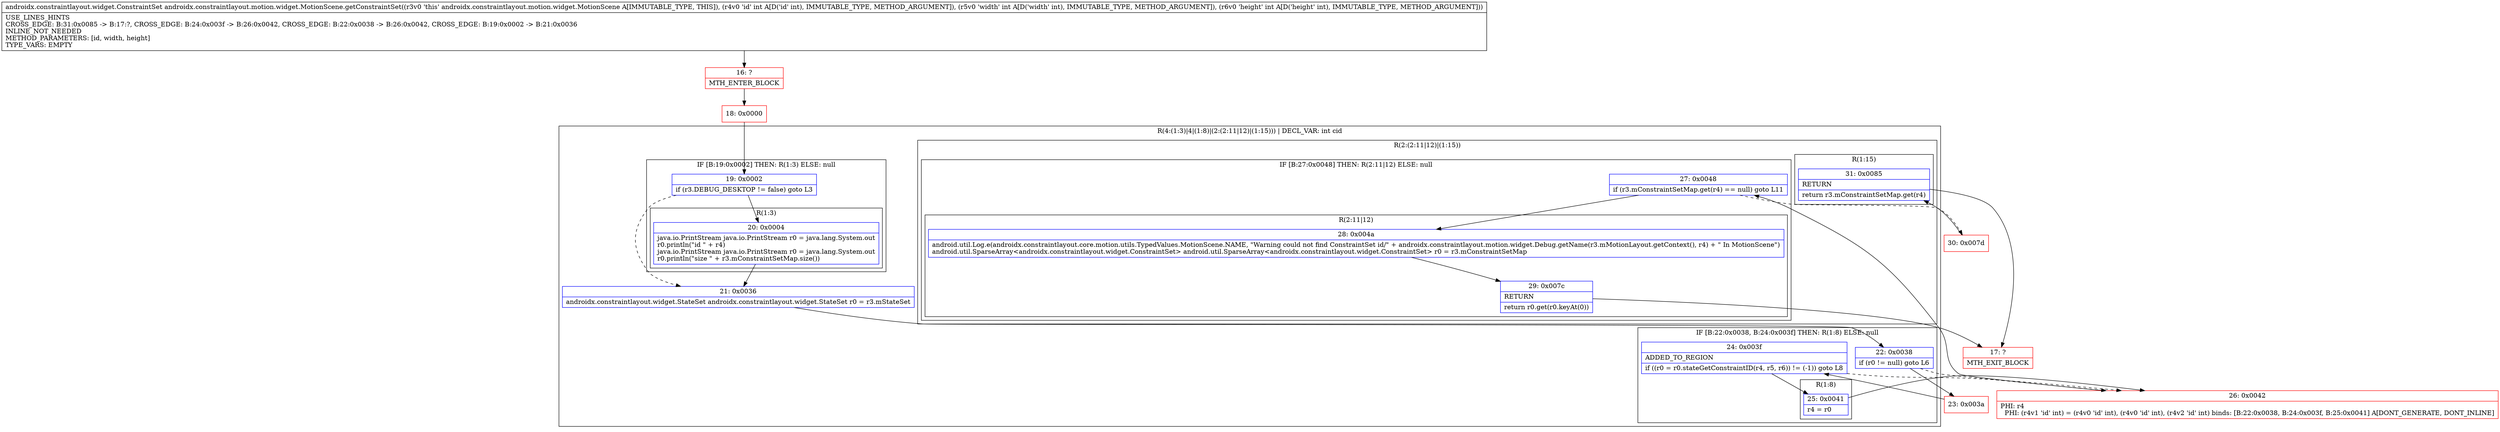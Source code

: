 digraph "CFG forandroidx.constraintlayout.motion.widget.MotionScene.getConstraintSet(III)Landroidx\/constraintlayout\/widget\/ConstraintSet;" {
subgraph cluster_Region_1751557764 {
label = "R(4:(1:3)|4|(1:8)|(2:(2:11|12)|(1:15))) | DECL_VAR: int cid\l";
node [shape=record,color=blue];
subgraph cluster_IfRegion_657792548 {
label = "IF [B:19:0x0002] THEN: R(1:3) ELSE: null";
node [shape=record,color=blue];
Node_19 [shape=record,label="{19\:\ 0x0002|if (r3.DEBUG_DESKTOP != false) goto L3\l}"];
subgraph cluster_Region_1320807024 {
label = "R(1:3)";
node [shape=record,color=blue];
Node_20 [shape=record,label="{20\:\ 0x0004|java.io.PrintStream java.io.PrintStream r0 = java.lang.System.out\lr0.println(\"id \" + r4)\ljava.io.PrintStream java.io.PrintStream r0 = java.lang.System.out\lr0.println(\"size \" + r3.mConstraintSetMap.size())\l}"];
}
}
Node_21 [shape=record,label="{21\:\ 0x0036|androidx.constraintlayout.widget.StateSet androidx.constraintlayout.widget.StateSet r0 = r3.mStateSet\l}"];
subgraph cluster_IfRegion_280709101 {
label = "IF [B:22:0x0038, B:24:0x003f] THEN: R(1:8) ELSE: null";
node [shape=record,color=blue];
Node_22 [shape=record,label="{22\:\ 0x0038|if (r0 != null) goto L6\l}"];
Node_24 [shape=record,label="{24\:\ 0x003f|ADDED_TO_REGION\l|if ((r0 = r0.stateGetConstraintID(r4, r5, r6)) != (\-1)) goto L8\l}"];
subgraph cluster_Region_532841365 {
label = "R(1:8)";
node [shape=record,color=blue];
Node_25 [shape=record,label="{25\:\ 0x0041|r4 = r0\l}"];
}
}
subgraph cluster_Region_883366967 {
label = "R(2:(2:11|12)|(1:15))";
node [shape=record,color=blue];
subgraph cluster_IfRegion_1963049938 {
label = "IF [B:27:0x0048] THEN: R(2:11|12) ELSE: null";
node [shape=record,color=blue];
Node_27 [shape=record,label="{27\:\ 0x0048|if (r3.mConstraintSetMap.get(r4) == null) goto L11\l}"];
subgraph cluster_Region_1987483841 {
label = "R(2:11|12)";
node [shape=record,color=blue];
Node_28 [shape=record,label="{28\:\ 0x004a|android.util.Log.e(androidx.constraintlayout.core.motion.utils.TypedValues.MotionScene.NAME, \"Warning could not find ConstraintSet id\/\" + androidx.constraintlayout.motion.widget.Debug.getName(r3.mMotionLayout.getContext(), r4) + \" In MotionScene\")\landroid.util.SparseArray\<androidx.constraintlayout.widget.ConstraintSet\> android.util.SparseArray\<androidx.constraintlayout.widget.ConstraintSet\> r0 = r3.mConstraintSetMap\l}"];
Node_29 [shape=record,label="{29\:\ 0x007c|RETURN\l|return r0.get(r0.keyAt(0))\l}"];
}
}
subgraph cluster_Region_2060072808 {
label = "R(1:15)";
node [shape=record,color=blue];
Node_31 [shape=record,label="{31\:\ 0x0085|RETURN\l|return r3.mConstraintSetMap.get(r4)\l}"];
}
}
}
Node_16 [shape=record,color=red,label="{16\:\ ?|MTH_ENTER_BLOCK\l}"];
Node_18 [shape=record,color=red,label="{18\:\ 0x0000}"];
Node_23 [shape=record,color=red,label="{23\:\ 0x003a}"];
Node_26 [shape=record,color=red,label="{26\:\ 0x0042|PHI: r4 \l  PHI: (r4v1 'id' int) = (r4v0 'id' int), (r4v0 'id' int), (r4v2 'id' int) binds: [B:22:0x0038, B:24:0x003f, B:25:0x0041] A[DONT_GENERATE, DONT_INLINE]\l}"];
Node_17 [shape=record,color=red,label="{17\:\ ?|MTH_EXIT_BLOCK\l}"];
Node_30 [shape=record,color=red,label="{30\:\ 0x007d}"];
MethodNode[shape=record,label="{androidx.constraintlayout.widget.ConstraintSet androidx.constraintlayout.motion.widget.MotionScene.getConstraintSet((r3v0 'this' androidx.constraintlayout.motion.widget.MotionScene A[IMMUTABLE_TYPE, THIS]), (r4v0 'id' int A[D('id' int), IMMUTABLE_TYPE, METHOD_ARGUMENT]), (r5v0 'width' int A[D('width' int), IMMUTABLE_TYPE, METHOD_ARGUMENT]), (r6v0 'height' int A[D('height' int), IMMUTABLE_TYPE, METHOD_ARGUMENT]))  | USE_LINES_HINTS\lCROSS_EDGE: B:31:0x0085 \-\> B:17:?, CROSS_EDGE: B:24:0x003f \-\> B:26:0x0042, CROSS_EDGE: B:22:0x0038 \-\> B:26:0x0042, CROSS_EDGE: B:19:0x0002 \-\> B:21:0x0036\lINLINE_NOT_NEEDED\lMETHOD_PARAMETERS: [id, width, height]\lTYPE_VARS: EMPTY\l}"];
MethodNode -> Node_16;Node_19 -> Node_20;
Node_19 -> Node_21[style=dashed];
Node_20 -> Node_21;
Node_21 -> Node_22;
Node_22 -> Node_23;
Node_22 -> Node_26[style=dashed];
Node_24 -> Node_25;
Node_24 -> Node_26[style=dashed];
Node_25 -> Node_26;
Node_27 -> Node_28;
Node_27 -> Node_30[style=dashed];
Node_28 -> Node_29;
Node_29 -> Node_17;
Node_31 -> Node_17;
Node_16 -> Node_18;
Node_18 -> Node_19;
Node_23 -> Node_24;
Node_26 -> Node_27;
Node_30 -> Node_31;
}

